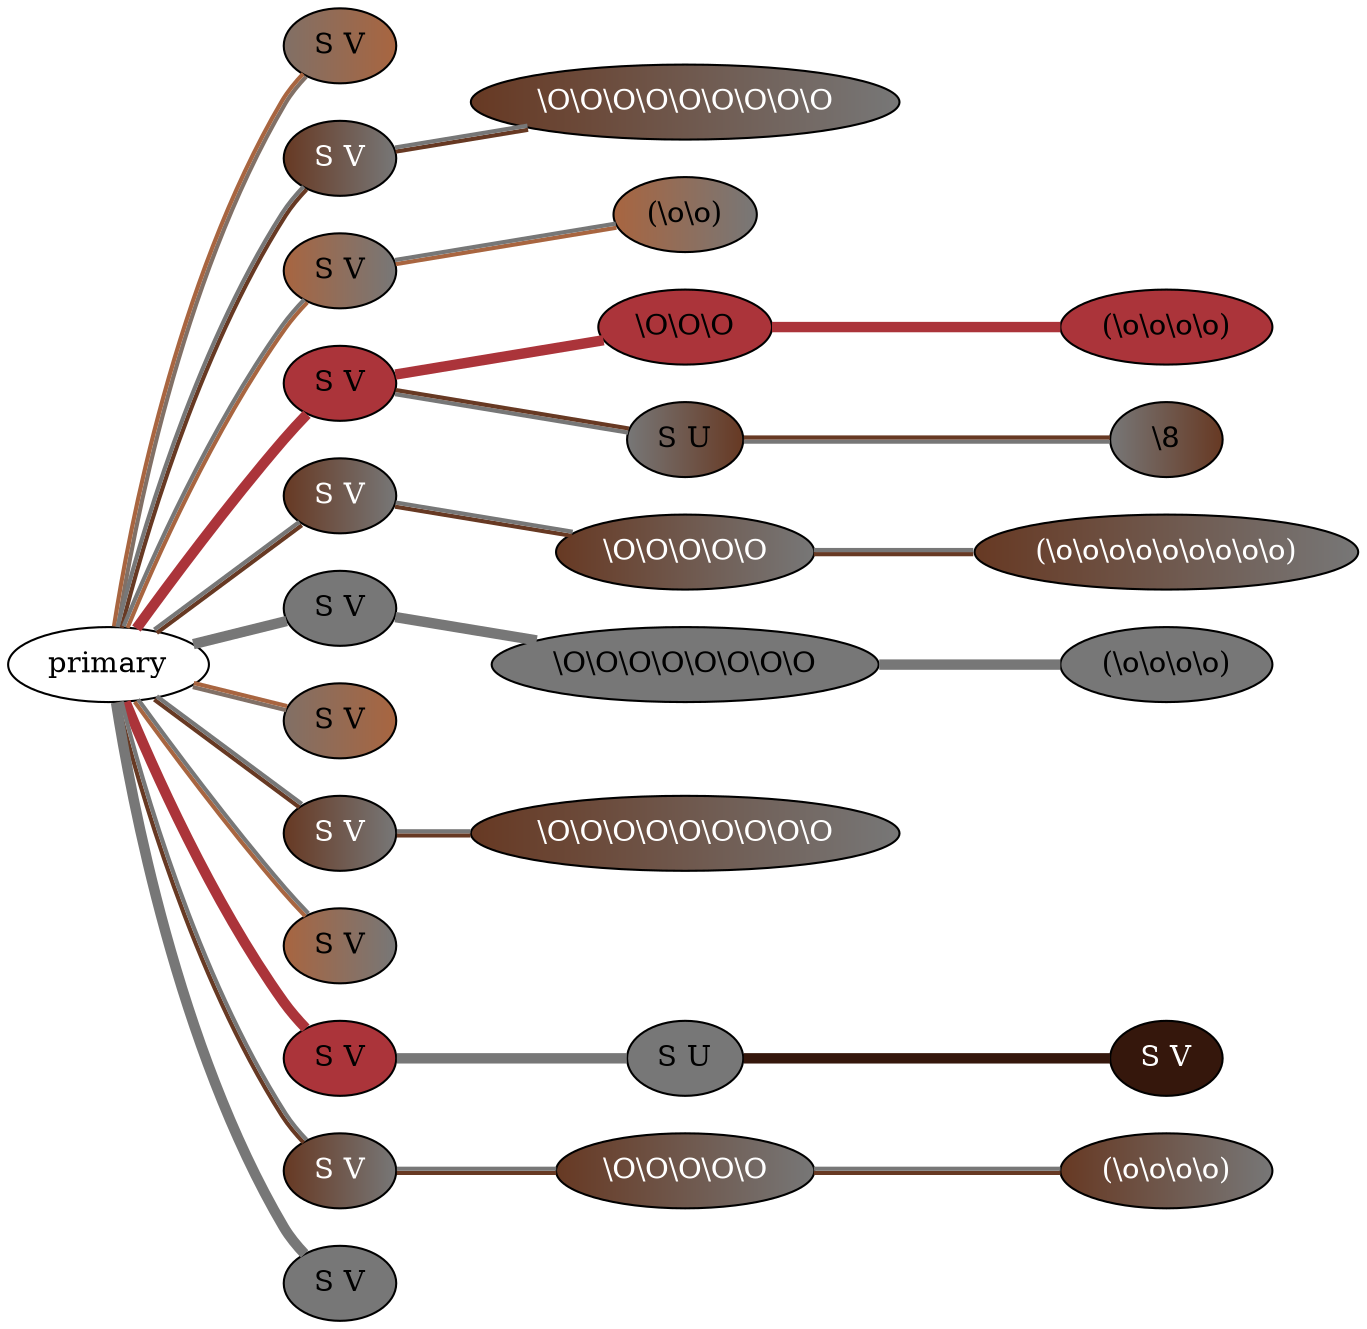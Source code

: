 graph {
 graph [rankdir=LR]
"1" [qtype="pendant_node", pendant_colors="#817066:#A86540", pendant_ply="S", pendant_attach="V", pendant_length="0.0", label="S V", style=filled, fillcolor="#817066:#A86540", fontcolor="#000000"]
"primary" -- "1" [qtype="pendant_link",penwidth=2,color="#817066:#A86540"]
"2" [qtype="pendant_node", pendant_colors="#673923:#777777", pendant_ply="S", pendant_attach="V", pendant_length="33.0", label="S V", style=filled, fillcolor="#673923:#777777", fontcolor="#ffffff"]
"primary" -- "2" [qtype="pendant_link",penwidth=2,color="#673923:#777777"]
"2:0" [qtype="knot_node", knot_value="9", knot_type="S", knot_position="10.0", knot_spin="Z", label="\\O\\O\\O\\O\\O\\O\\O\\O\\O", style=filled, fillcolor="#673923:#777777" , fontcolor="#ffffff"]
"2" -- "2:0" [qtype="knot_link",penwidth=2,color="#673923:#777777"]
"3" [qtype="pendant_node", pendant_colors="#A86540:#777777", pendant_ply="S", pendant_attach="V", pendant_length="42.0", label="S V", style=filled, fillcolor="#A86540:#777777", fontcolor="#000000"]
"primary" -- "3" [qtype="pendant_link",penwidth=2,color="#A86540:#777777"]
"3:0" [qtype="knot_node", knot_value="2", knot_type="L", knot_position="16.0", knot_spin="Z", label="(\\o\\o)", style=filled, fillcolor="#A86540:#777777" , fontcolor="#000000"]
"3" -- "3:0" [qtype="knot_link",penwidth=2,color="#A86540:#777777"]
"4" [qtype="pendant_node", pendant_colors="#AB343A", pendant_ply="S", pendant_attach="V", pendant_length="35.0", label="S V", style=filled, fillcolor="#AB343A", fontcolor="#000000"]
"primary" -- "4" [qtype="pendant_link",penwidth=5,color="#AB343A"]
"4:0" [qtype="knot_node", knot_value="3", knot_type="S", knot_position="10.0", knot_spin="Z", label="\\O\\O\\O", style=filled, fillcolor="#AB343A" , fontcolor="#000000"]
"4" -- "4:0" [qtype="knot_link",penwidth=5,color="#AB343A"]
"4:1" [qtype="knot_node", knot_value="4", knot_type="L", knot_position="18.0", knot_spin="Z", label="(\\o\\o\\o\\o)", style=filled, fillcolor="#AB343A" , fontcolor="#000000"]
"4:0" -- "4:1" [qtype="knot_link",penwidth=5,color="#AB343A"]
"4s1" [qtype="pendant_node", pendant_colors="#777777:#673923", pendant_ply="S", pendant_attach="U", pendant_length="26.0", label="S U", style=filled, fillcolor="#777777:#673923", fontcolor="#000000"]
"4" -- "4s1" [qtype="pendant_link",penwidth=2,color="#777777:#673923"]
"4s1:0" [qtype="knot_node", knot_value="1", knot_type="E", knot_position="17.5", knot_spin="Z", label="\\8", style=filled, fillcolor="#777777:#673923" , fontcolor="#000000"]
"4s1" -- "4s1:0" [qtype="knot_link",penwidth=2,color="#777777:#673923"]
"5" [qtype="pendant_node", pendant_colors="#673923:#777777", pendant_ply="S", pendant_attach="V", pendant_length="33.0", label="S V", style=filled, fillcolor="#673923:#777777", fontcolor="#ffffff"]
"primary" -- "5" [qtype="pendant_link",penwidth=2,color="#673923:#777777"]
"5:0" [qtype="knot_node", knot_value="5", knot_type="S", knot_position="10.0", knot_spin="Z", label="\\O\\O\\O\\O\\O", style=filled, fillcolor="#673923:#777777" , fontcolor="#ffffff"]
"5" -- "5:0" [qtype="knot_link",penwidth=2,color="#673923:#777777"]
"5:1" [qtype="knot_node", knot_value="9", knot_type="L", knot_position="18.5", knot_spin="Z", label="(\\o\\o\\o\\o\\o\\o\\o\\o\\o)", style=filled, fillcolor="#673923:#777777" , fontcolor="#ffffff"]
"5:0" -- "5:1" [qtype="knot_link",penwidth=2,color="#673923:#777777"]
"6" [qtype="pendant_node", pendant_colors="#777777", pendant_ply="S", pendant_attach="V", pendant_length="41.0", label="S V", style=filled, fillcolor="#777777", fontcolor="#000000"]
"primary" -- "6" [qtype="pendant_link",penwidth=5,color="#777777"]
"6:0" [qtype="knot_node", knot_value="8", knot_type="S", knot_position="10.0", knot_spin="Z", label="\\O\\O\\O\\O\\O\\O\\O\\O", style=filled, fillcolor="#777777" , fontcolor="#000000"]
"6" -- "6:0" [qtype="knot_link",penwidth=5,color="#777777"]
"6:1" [qtype="knot_node", knot_value="4", knot_type="L", knot_position="17.5", knot_spin="Z", label="(\\o\\o\\o\\o)", style=filled, fillcolor="#777777" , fontcolor="#000000"]
"6:0" -- "6:1" [qtype="knot_link",penwidth=5,color="#777777"]
"7" [qtype="pendant_node", pendant_colors="#817066:#A86540", pendant_ply="S", pendant_attach="V", pendant_length="2.0", label="S V", style=filled, fillcolor="#817066:#A86540", fontcolor="#000000"]
"primary" -- "7" [qtype="pendant_link",penwidth=2,color="#817066:#A86540"]
"8" [qtype="pendant_node", pendant_colors="#673923:#777777", pendant_ply="S", pendant_attach="V", pendant_length="28.0", label="S V", style=filled, fillcolor="#673923:#777777", fontcolor="#ffffff"]
"primary" -- "8" [qtype="pendant_link",penwidth=2,color="#673923:#777777"]
"8:0" [qtype="knot_node", knot_value="9", knot_type="S", knot_position="10.0", knot_spin="Z", label="\\O\\O\\O\\O\\O\\O\\O\\O\\O", style=filled, fillcolor="#673923:#777777" , fontcolor="#ffffff"]
"8" -- "8:0" [qtype="knot_link",penwidth=2,color="#673923:#777777"]
"9" [qtype="pendant_node", pendant_colors="#A86540:#777777", pendant_ply="S", pendant_attach="V", pendant_length="45.0", label="S V", style=filled, fillcolor="#A86540:#777777", fontcolor="#000000"]
"primary" -- "9" [qtype="pendant_link",penwidth=2,color="#A86540:#777777"]
"10" [qtype="pendant_node", pendant_colors="#AB343A", pendant_ply="S", pendant_attach="V", pendant_length="1.0", label="S V", style=filled, fillcolor="#AB343A", fontcolor="#000000"]
"primary" -- "10" [qtype="pendant_link",penwidth=5,color="#AB343A"]
"10s1" [qtype="pendant_node", pendant_colors="#777777", pendant_ply="S", pendant_attach="U", pendant_length="0.0", label="S U", style=filled, fillcolor="#777777", fontcolor="#000000"]
"10" -- "10s1" [qtype="pendant_link",penwidth=5,color="#777777"]
"10s1s1" [qtype="pendant_node", pendant_colors="#35170C", pendant_ply="S", pendant_attach="V", pendant_length="0.0", label="S V", style=filled, fillcolor="#35170C", fontcolor="#ffffff"]
"10s1" -- "10s1s1" [qtype="pendant_link",penwidth=5,color="#35170C"]
"11" [qtype="pendant_node", pendant_colors="#673923:#777777", pendant_ply="S", pendant_attach="V", pendant_length="37.0", label="S V", style=filled, fillcolor="#673923:#777777", fontcolor="#ffffff"]
"primary" -- "11" [qtype="pendant_link",penwidth=2,color="#673923:#777777"]
"11:0" [qtype="knot_node", knot_value="5", knot_type="S", knot_position="9.0", knot_spin="Z", label="\\O\\O\\O\\O\\O", style=filled, fillcolor="#673923:#777777" , fontcolor="#ffffff"]
"11" -- "11:0" [qtype="knot_link",penwidth=2,color="#673923:#777777"]
"11:1" [qtype="knot_node", knot_value="4", knot_type="L", knot_position="16.5", knot_spin="Z", label="(\\o\\o\\o\\o)", style=filled, fillcolor="#673923:#777777" , fontcolor="#ffffff"]
"11:0" -- "11:1" [qtype="knot_link",penwidth=2,color="#673923:#777777"]
"12" [qtype="pendant_node", pendant_colors="#777777", pendant_ply="S", pendant_attach="V", pendant_length="0.0", label="S V", style=filled, fillcolor="#777777", fontcolor="#000000"]
"primary" -- "12" [qtype="pendant_link",penwidth=5,color="#777777"]
}
